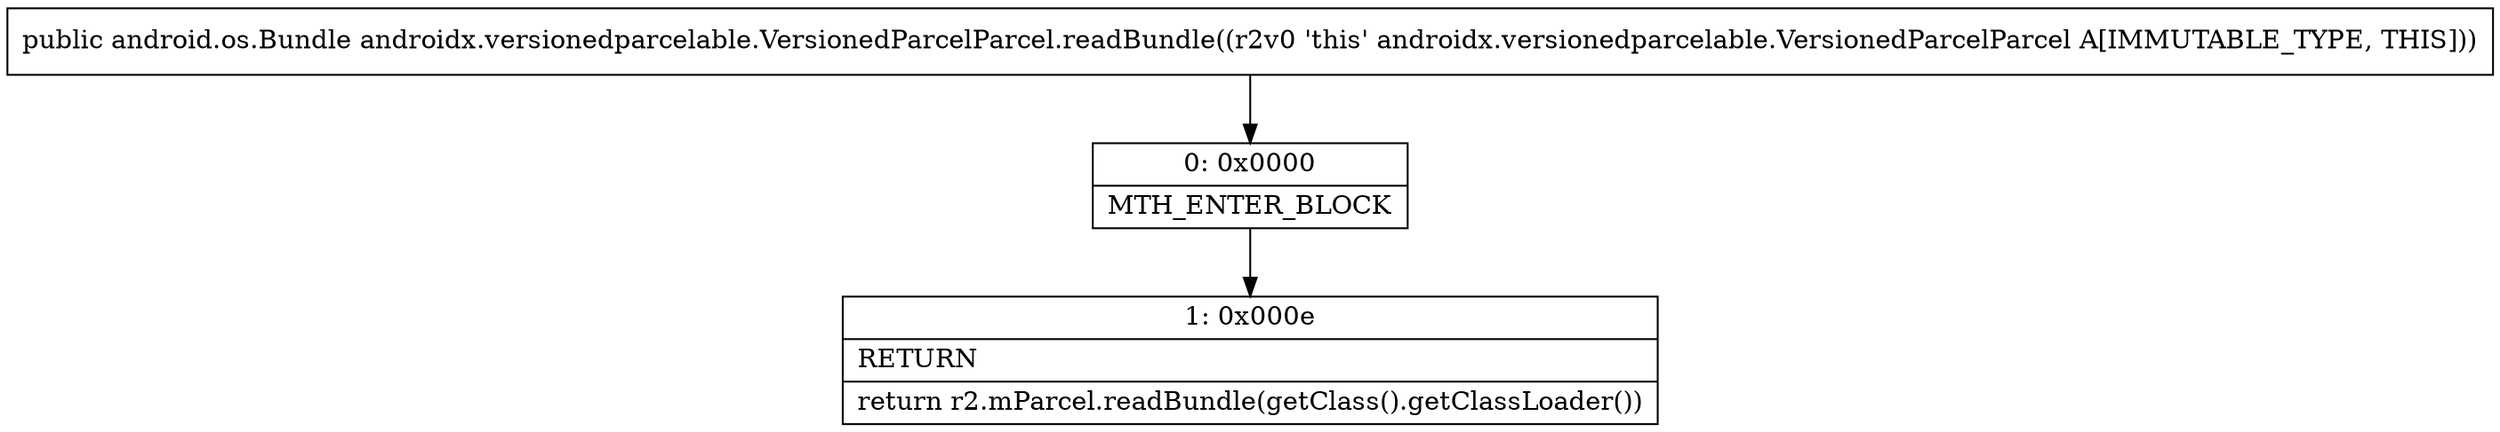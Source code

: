 digraph "CFG forandroidx.versionedparcelable.VersionedParcelParcel.readBundle()Landroid\/os\/Bundle;" {
Node_0 [shape=record,label="{0\:\ 0x0000|MTH_ENTER_BLOCK\l}"];
Node_1 [shape=record,label="{1\:\ 0x000e|RETURN\l|return r2.mParcel.readBundle(getClass().getClassLoader())\l}"];
MethodNode[shape=record,label="{public android.os.Bundle androidx.versionedparcelable.VersionedParcelParcel.readBundle((r2v0 'this' androidx.versionedparcelable.VersionedParcelParcel A[IMMUTABLE_TYPE, THIS])) }"];
MethodNode -> Node_0;
Node_0 -> Node_1;
}

